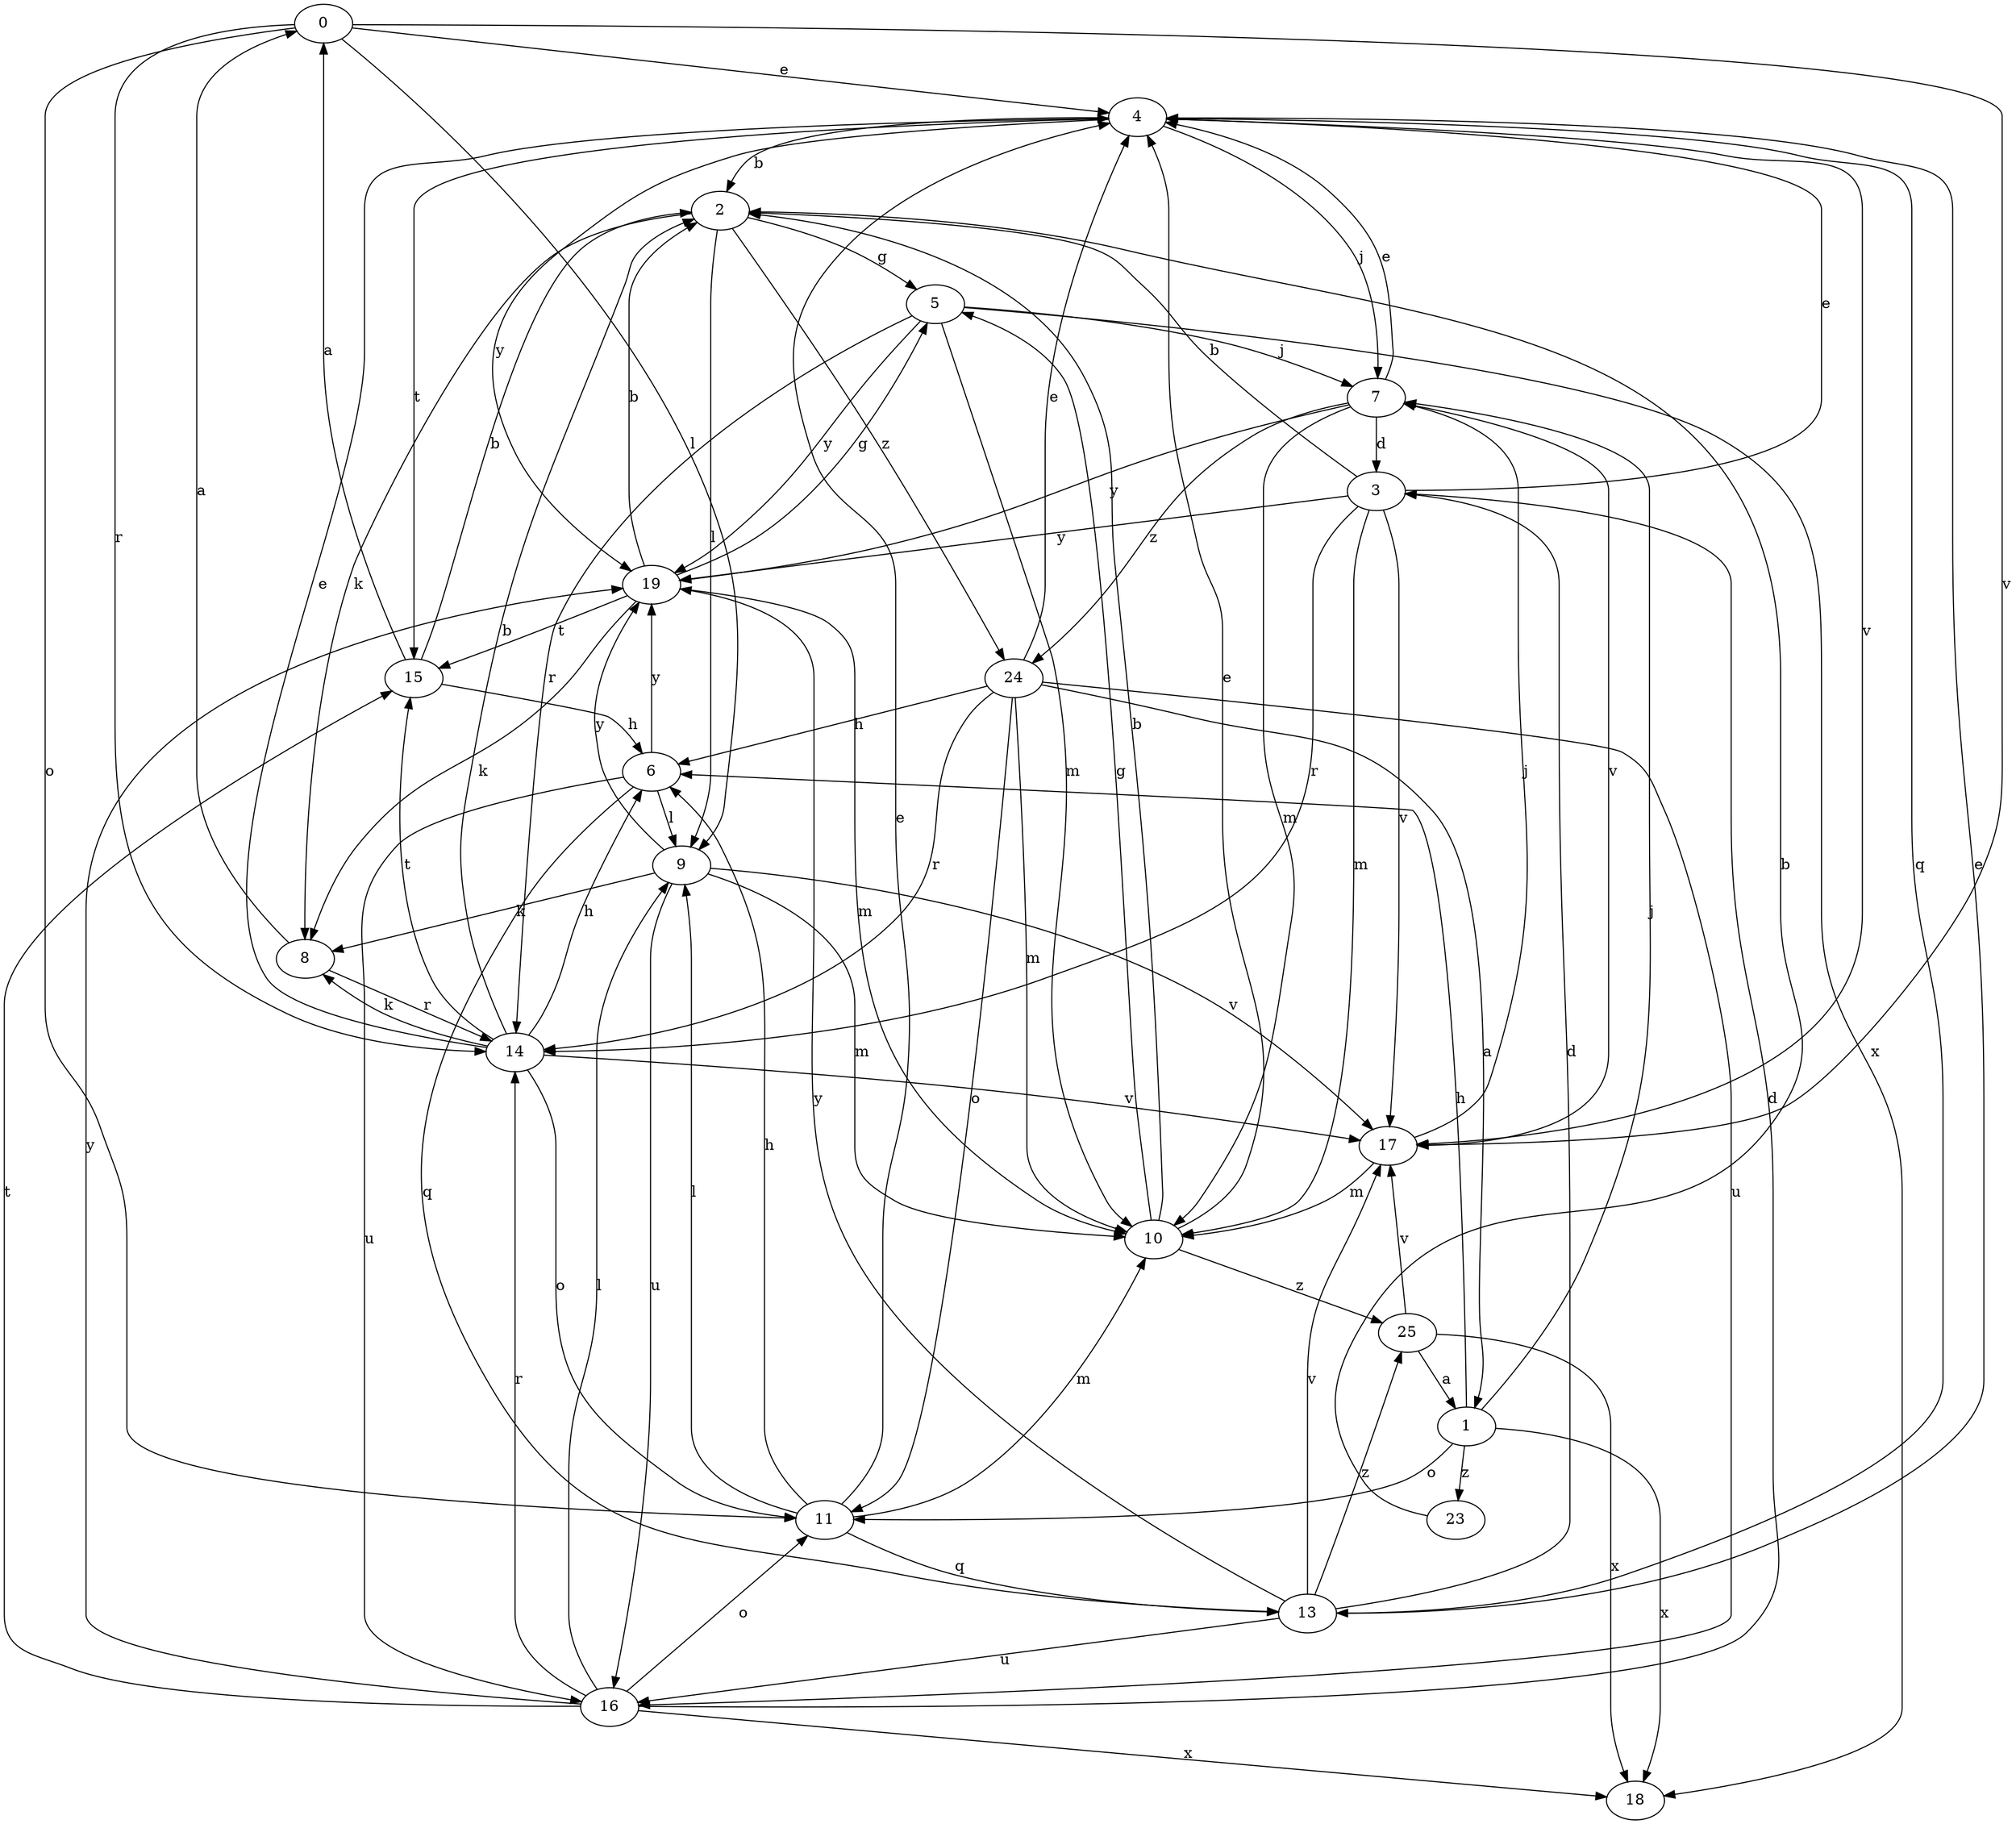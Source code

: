 strict digraph  {
0;
1;
2;
3;
4;
5;
6;
7;
8;
9;
10;
11;
13;
14;
15;
16;
17;
18;
19;
23;
24;
25;
0 -> 4  [label=e];
0 -> 9  [label=l];
0 -> 11  [label=o];
0 -> 14  [label=r];
0 -> 17  [label=v];
1 -> 6  [label=h];
1 -> 7  [label=j];
1 -> 11  [label=o];
1 -> 18  [label=x];
1 -> 23  [label=z];
2 -> 5  [label=g];
2 -> 8  [label=k];
2 -> 9  [label=l];
2 -> 24  [label=z];
3 -> 2  [label=b];
3 -> 4  [label=e];
3 -> 10  [label=m];
3 -> 14  [label=r];
3 -> 17  [label=v];
3 -> 19  [label=y];
4 -> 2  [label=b];
4 -> 7  [label=j];
4 -> 13  [label=q];
4 -> 15  [label=t];
4 -> 17  [label=v];
4 -> 19  [label=y];
5 -> 7  [label=j];
5 -> 10  [label=m];
5 -> 14  [label=r];
5 -> 18  [label=x];
5 -> 19  [label=y];
6 -> 9  [label=l];
6 -> 13  [label=q];
6 -> 16  [label=u];
6 -> 19  [label=y];
7 -> 3  [label=d];
7 -> 4  [label=e];
7 -> 10  [label=m];
7 -> 17  [label=v];
7 -> 19  [label=y];
7 -> 24  [label=z];
8 -> 0  [label=a];
8 -> 14  [label=r];
9 -> 8  [label=k];
9 -> 10  [label=m];
9 -> 16  [label=u];
9 -> 17  [label=v];
9 -> 19  [label=y];
10 -> 2  [label=b];
10 -> 4  [label=e];
10 -> 5  [label=g];
10 -> 25  [label=z];
11 -> 4  [label=e];
11 -> 6  [label=h];
11 -> 9  [label=l];
11 -> 10  [label=m];
11 -> 13  [label=q];
13 -> 3  [label=d];
13 -> 4  [label=e];
13 -> 16  [label=u];
13 -> 17  [label=v];
13 -> 19  [label=y];
13 -> 25  [label=z];
14 -> 2  [label=b];
14 -> 4  [label=e];
14 -> 6  [label=h];
14 -> 8  [label=k];
14 -> 11  [label=o];
14 -> 15  [label=t];
14 -> 17  [label=v];
15 -> 0  [label=a];
15 -> 2  [label=b];
15 -> 6  [label=h];
16 -> 3  [label=d];
16 -> 9  [label=l];
16 -> 11  [label=o];
16 -> 14  [label=r];
16 -> 15  [label=t];
16 -> 18  [label=x];
16 -> 19  [label=y];
17 -> 7  [label=j];
17 -> 10  [label=m];
19 -> 2  [label=b];
19 -> 5  [label=g];
19 -> 8  [label=k];
19 -> 10  [label=m];
19 -> 15  [label=t];
23 -> 2  [label=b];
24 -> 1  [label=a];
24 -> 4  [label=e];
24 -> 6  [label=h];
24 -> 10  [label=m];
24 -> 11  [label=o];
24 -> 14  [label=r];
24 -> 16  [label=u];
25 -> 1  [label=a];
25 -> 17  [label=v];
25 -> 18  [label=x];
}
